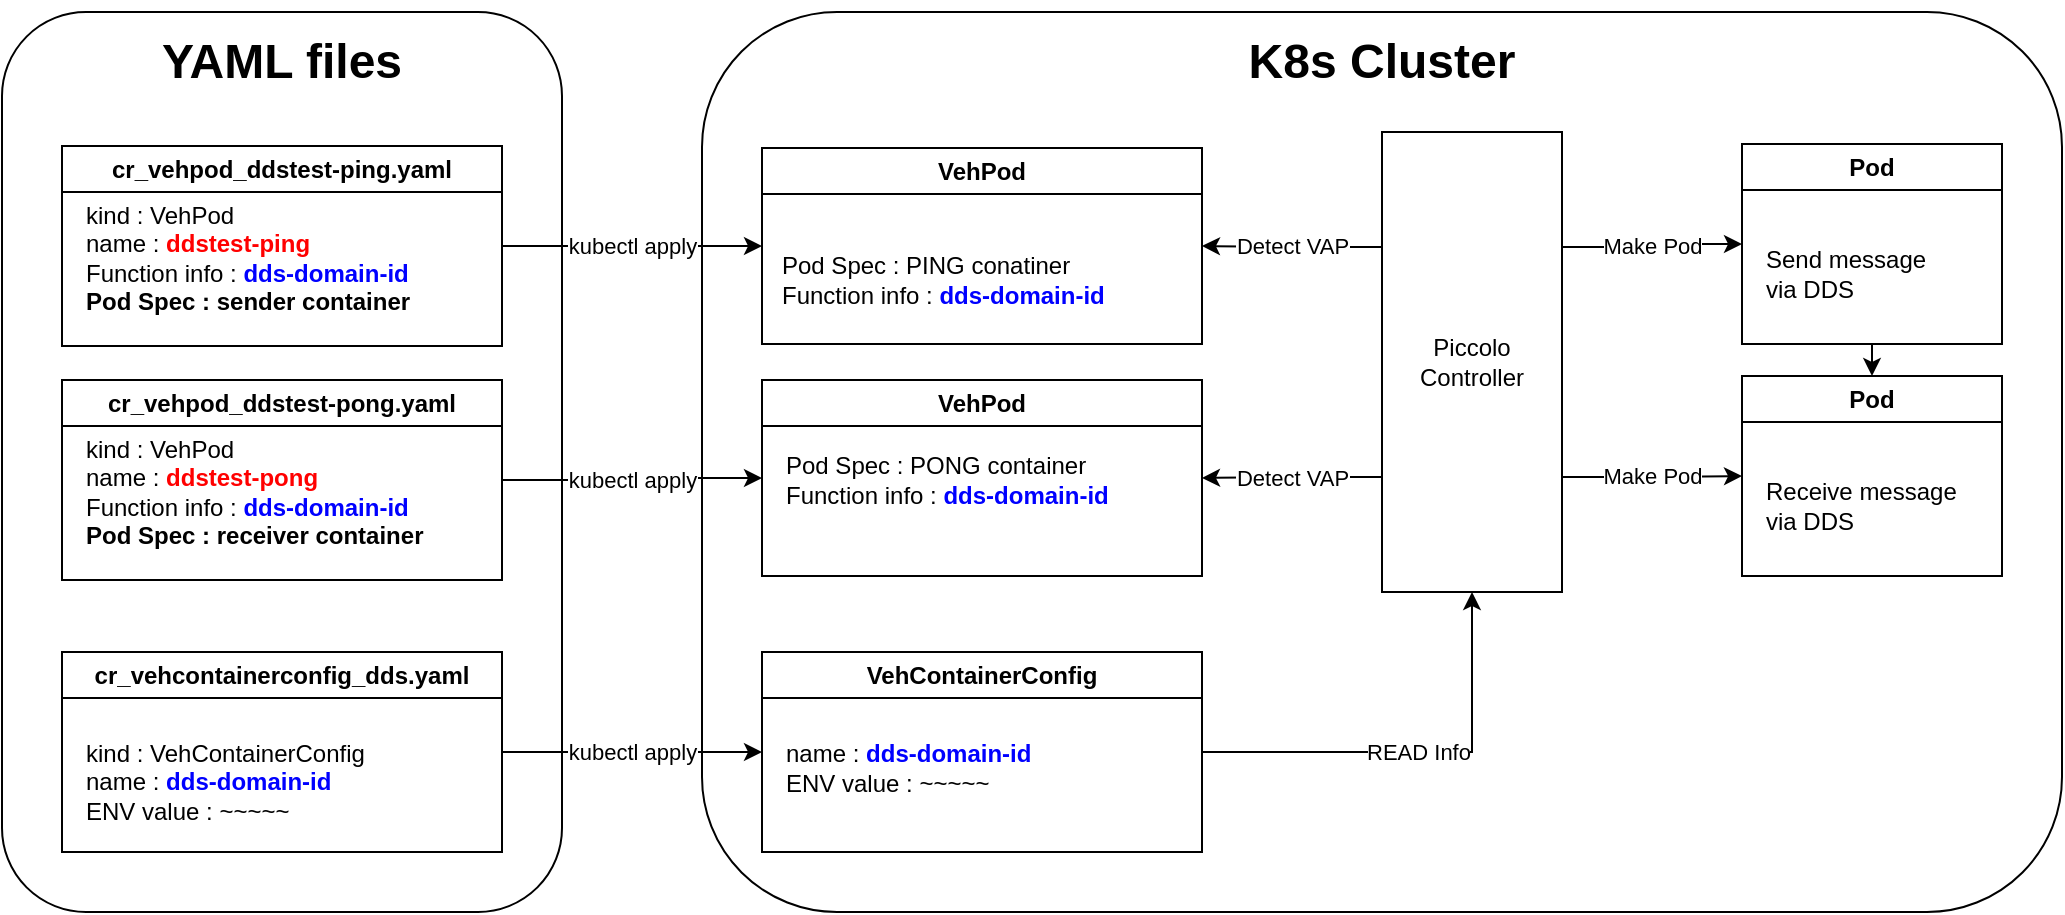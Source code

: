 <mxfile version="21.2.8" type="device">
  <diagram name="페이지-1" id="vYpUhtBlWjCpaYyadkhN">
    <mxGraphModel dx="1418" dy="828" grid="1" gridSize="10" guides="1" tooltips="1" connect="1" arrows="1" fold="1" page="1" pageScale="1" pageWidth="1169" pageHeight="827" math="0" shadow="0">
      <root>
        <mxCell id="0" />
        <mxCell id="1" parent="0" />
        <mxCell id="MHd4tFl28jQDfsMx3L62-2" value="&lt;h1&gt;K8s Cluster&lt;/h1&gt;" style="rounded=1;whiteSpace=wrap;html=1;spacing=0;spacingBottom=400;fillColor=none;" parent="1" vertex="1">
          <mxGeometry x="390" y="40" width="680" height="450" as="geometry" />
        </mxCell>
        <mxCell id="0Lvin2ngda4xUtQWxkm--6" value="Detect VAP" style="edgeStyle=orthogonalEdgeStyle;rounded=0;orthogonalLoop=1;jettySize=auto;html=1;exitX=0;exitY=0.25;exitDx=0;exitDy=0;entryX=1;entryY=0.5;entryDx=0;entryDy=0;" parent="1" source="MHd4tFl28jQDfsMx3L62-14" target="MHd4tFl28jQDfsMx3L62-25" edge="1">
          <mxGeometry relative="1" as="geometry" />
        </mxCell>
        <mxCell id="0Lvin2ngda4xUtQWxkm--7" value="Detect VAP" style="edgeStyle=orthogonalEdgeStyle;rounded=0;orthogonalLoop=1;jettySize=auto;html=1;exitX=0;exitY=0.75;exitDx=0;exitDy=0;entryX=1;entryY=0.5;entryDx=0;entryDy=0;" parent="1" source="MHd4tFl28jQDfsMx3L62-14" target="MHd4tFl28jQDfsMx3L62-17" edge="1">
          <mxGeometry relative="1" as="geometry" />
        </mxCell>
        <mxCell id="0Lvin2ngda4xUtQWxkm--11" value="Make Pod" style="edgeStyle=orthogonalEdgeStyle;rounded=0;orthogonalLoop=1;jettySize=auto;html=1;exitX=1;exitY=0.25;exitDx=0;exitDy=0;entryX=0;entryY=0.5;entryDx=0;entryDy=0;" parent="1" source="MHd4tFl28jQDfsMx3L62-14" target="MHd4tFl28jQDfsMx3L62-37" edge="1">
          <mxGeometry relative="1" as="geometry" />
        </mxCell>
        <mxCell id="0Lvin2ngda4xUtQWxkm--12" value="Make Pod" style="edgeStyle=orthogonalEdgeStyle;rounded=0;orthogonalLoop=1;jettySize=auto;html=1;exitX=1;exitY=0.75;exitDx=0;exitDy=0;entryX=0;entryY=0.5;entryDx=0;entryDy=0;" parent="1" source="MHd4tFl28jQDfsMx3L62-14" target="0Lvin2ngda4xUtQWxkm--9" edge="1">
          <mxGeometry relative="1" as="geometry" />
        </mxCell>
        <mxCell id="MHd4tFl28jQDfsMx3L62-14" value="Piccolo Controller" style="rounded=0;whiteSpace=wrap;html=1;" parent="1" vertex="1">
          <mxGeometry x="730" y="100" width="90" height="230" as="geometry" />
        </mxCell>
        <mxCell id="MHd4tFl28jQDfsMx3L62-17" value="VehPod" style="swimlane;whiteSpace=wrap;html=1;" parent="1" vertex="1">
          <mxGeometry x="420" y="224" width="220" height="98" as="geometry" />
        </mxCell>
        <mxCell id="MHd4tFl28jQDfsMx3L62-18" value="Pod Spec : PONG container&lt;br&gt;Function info :&amp;nbsp;&lt;b style=&quot;border-color: var(--border-color);&quot;&gt;&lt;font style=&quot;border-color: var(--border-color);&quot; color=&quot;#0000ff&quot;&gt;dds-domain-id&lt;/font&gt;&lt;/b&gt;" style="text;html=1;align=left;verticalAlign=middle;resizable=0;points=[];autosize=1;strokeColor=none;fillColor=none;" parent="MHd4tFl28jQDfsMx3L62-17" vertex="1">
          <mxGeometry x="10" y="30" width="180" height="40" as="geometry" />
        </mxCell>
        <mxCell id="0Lvin2ngda4xUtQWxkm--8" value="READ Info" style="edgeStyle=orthogonalEdgeStyle;rounded=0;orthogonalLoop=1;jettySize=auto;html=1;exitX=1;exitY=0.5;exitDx=0;exitDy=0;entryX=0.5;entryY=1;entryDx=0;entryDy=0;" parent="1" source="MHd4tFl28jQDfsMx3L62-19" target="MHd4tFl28jQDfsMx3L62-14" edge="1">
          <mxGeometry relative="1" as="geometry" />
        </mxCell>
        <mxCell id="MHd4tFl28jQDfsMx3L62-19" value="VehContainerConfig" style="swimlane;whiteSpace=wrap;html=1;" parent="1" vertex="1">
          <mxGeometry x="420" y="360" width="220" height="100" as="geometry" />
        </mxCell>
        <mxCell id="MHd4tFl28jQDfsMx3L62-20" value="name : &lt;b&gt;&lt;font color=&quot;#0000ff&quot;&gt;dds-domain-id&lt;/font&gt;&lt;/b&gt;&lt;br&gt;ENV value : ~~~~~" style="text;html=1;align=left;verticalAlign=middle;resizable=0;points=[];autosize=1;strokeColor=none;fillColor=none;" parent="MHd4tFl28jQDfsMx3L62-19" vertex="1">
          <mxGeometry x="10" y="38" width="150" height="40" as="geometry" />
        </mxCell>
        <mxCell id="MHd4tFl28jQDfsMx3L62-28" value="kubectl apply" style="edgeStyle=orthogonalEdgeStyle;rounded=0;orthogonalLoop=1;jettySize=auto;html=1;exitX=1;exitY=0.5;exitDx=0;exitDy=0;entryX=0;entryY=0.5;entryDx=0;entryDy=0;" parent="1" source="0Lvin2ngda4xUtQWxkm--1" target="MHd4tFl28jQDfsMx3L62-25" edge="1">
          <mxGeometry relative="1" as="geometry" />
        </mxCell>
        <mxCell id="MHd4tFl28jQDfsMx3L62-24" value="kubectl apply" style="edgeStyle=orthogonalEdgeStyle;rounded=0;orthogonalLoop=1;jettySize=auto;html=1;exitX=1;exitY=0.5;exitDx=0;exitDy=0;entryX=0;entryY=0.5;entryDx=0;entryDy=0;" parent="1" source="MHd4tFl28jQDfsMx3L62-5" target="MHd4tFl28jQDfsMx3L62-17" edge="1">
          <mxGeometry relative="1" as="geometry" />
        </mxCell>
        <mxCell id="MHd4tFl28jQDfsMx3L62-5" value="cr_vehpod_ddstest-pong.yaml" style="swimlane;whiteSpace=wrap;html=1;" parent="1" vertex="1">
          <mxGeometry x="70" y="224" width="220" height="100" as="geometry" />
        </mxCell>
        <mxCell id="MHd4tFl28jQDfsMx3L62-6" value="kind : VehPod&lt;br&gt;name : &lt;b&gt;&lt;font color=&quot;#ff0000&quot;&gt;ddstest-pong&lt;/font&gt;&lt;/b&gt;&lt;br&gt;Function info : &lt;b style=&quot;&quot;&gt;&lt;font color=&quot;#0000ff&quot;&gt;dds-domain-id&lt;/font&gt;&lt;br&gt;Pod Spec : receiver container&lt;br&gt;&lt;/b&gt;" style="text;html=1;align=left;verticalAlign=middle;resizable=0;points=[];autosize=1;strokeColor=none;fillColor=none;" parent="MHd4tFl28jQDfsMx3L62-5" vertex="1">
          <mxGeometry x="10" y="21" width="190" height="70" as="geometry" />
        </mxCell>
        <mxCell id="MHd4tFl28jQDfsMx3L62-23" value="kubectl apply" style="edgeStyle=orthogonalEdgeStyle;rounded=0;orthogonalLoop=1;jettySize=auto;html=1;exitX=1;exitY=0.5;exitDx=0;exitDy=0;entryX=0;entryY=0.5;entryDx=0;entryDy=0;" parent="1" source="MHd4tFl28jQDfsMx3L62-7" target="MHd4tFl28jQDfsMx3L62-19" edge="1">
          <mxGeometry relative="1" as="geometry" />
        </mxCell>
        <mxCell id="MHd4tFl28jQDfsMx3L62-7" value="cr_vehcontainerconfig_dds.yaml" style="swimlane;whiteSpace=wrap;html=1;" parent="1" vertex="1">
          <mxGeometry x="70" y="360" width="220" height="100" as="geometry" />
        </mxCell>
        <mxCell id="MHd4tFl28jQDfsMx3L62-8" value="kind : VehContainerConfig&lt;br&gt;name : &lt;b&gt;&lt;font color=&quot;#0000ff&quot;&gt;dds-domain-id&lt;/font&gt;&lt;/b&gt;&lt;br&gt;ENV value : ~~~~~" style="text;html=1;align=left;verticalAlign=middle;resizable=0;points=[];autosize=1;strokeColor=none;fillColor=none;" parent="MHd4tFl28jQDfsMx3L62-7" vertex="1">
          <mxGeometry x="10" y="35" width="160" height="60" as="geometry" />
        </mxCell>
        <mxCell id="MHd4tFl28jQDfsMx3L62-12" value="&lt;h1&gt;YAML files&lt;/h1&gt;" style="rounded=1;whiteSpace=wrap;html=1;fillColor=none;spacingBottom=400;" parent="1" vertex="1">
          <mxGeometry x="40" y="40" width="280" height="450" as="geometry" />
        </mxCell>
        <mxCell id="MHd4tFl28jQDfsMx3L62-25" value="VehPod" style="swimlane;whiteSpace=wrap;html=1;" parent="1" vertex="1">
          <mxGeometry x="420" y="108" width="220" height="98" as="geometry">
            <mxRectangle x="200" y="120" width="170" height="30" as="alternateBounds" />
          </mxGeometry>
        </mxCell>
        <mxCell id="MHd4tFl28jQDfsMx3L62-26" value="Pod Spec : PING conatiner&lt;br&gt;Function info : &lt;b&gt;&lt;font color=&quot;#0000ff&quot;&gt;dds-domain-id&lt;/font&gt;&lt;/b&gt;" style="text;html=1;align=left;verticalAlign=middle;resizable=0;points=[];autosize=1;strokeColor=none;fillColor=none;" parent="MHd4tFl28jQDfsMx3L62-25" vertex="1">
          <mxGeometry x="8" y="46" width="180" height="40" as="geometry" />
        </mxCell>
        <mxCell id="0Lvin2ngda4xUtQWxkm--13" style="edgeStyle=orthogonalEdgeStyle;rounded=0;orthogonalLoop=1;jettySize=auto;html=1;exitX=0.5;exitY=1;exitDx=0;exitDy=0;entryX=0.5;entryY=0;entryDx=0;entryDy=0;" parent="1" source="MHd4tFl28jQDfsMx3L62-37" target="0Lvin2ngda4xUtQWxkm--9" edge="1">
          <mxGeometry relative="1" as="geometry" />
        </mxCell>
        <mxCell id="MHd4tFl28jQDfsMx3L62-37" value="Pod" style="swimlane;whiteSpace=wrap;html=1;" parent="1" vertex="1">
          <mxGeometry x="910" y="106" width="130" height="100" as="geometry" />
        </mxCell>
        <mxCell id="MHd4tFl28jQDfsMx3L62-38" value="Send message&lt;br&gt;via DDS" style="text;html=1;align=left;verticalAlign=middle;resizable=0;points=[];autosize=1;strokeColor=none;fillColor=none;" parent="MHd4tFl28jQDfsMx3L62-37" vertex="1">
          <mxGeometry x="10" y="45" width="100" height="40" as="geometry" />
        </mxCell>
        <mxCell id="0Lvin2ngda4xUtQWxkm--1" value="cr_vehpod_ddstest-ping.yaml" style="swimlane;whiteSpace=wrap;html=1;" parent="1" vertex="1">
          <mxGeometry x="70" y="107" width="220" height="100" as="geometry" />
        </mxCell>
        <mxCell id="0Lvin2ngda4xUtQWxkm--2" value="kind : VehPod&lt;br&gt;name : &lt;b&gt;&lt;font color=&quot;#ff0000&quot;&gt;ddstest-ping&lt;/font&gt;&lt;/b&gt;&lt;br&gt;Function info : &lt;b style=&quot;&quot;&gt;&lt;font color=&quot;#0000ff&quot;&gt;dds-domain-id&lt;/font&gt;&lt;br&gt;Pod Spec : sender container&lt;br&gt;&lt;/b&gt;" style="text;html=1;align=left;verticalAlign=middle;resizable=0;points=[];autosize=1;strokeColor=none;fillColor=none;" parent="0Lvin2ngda4xUtQWxkm--1" vertex="1">
          <mxGeometry x="10" y="21" width="190" height="70" as="geometry" />
        </mxCell>
        <mxCell id="0Lvin2ngda4xUtQWxkm--9" value="Pod" style="swimlane;whiteSpace=wrap;html=1;" parent="1" vertex="1">
          <mxGeometry x="910" y="222" width="130" height="100" as="geometry" />
        </mxCell>
        <mxCell id="0Lvin2ngda4xUtQWxkm--10" value="Receive message&lt;br&gt;via DDS" style="text;html=1;align=left;verticalAlign=middle;resizable=0;points=[];autosize=1;strokeColor=none;fillColor=none;" parent="0Lvin2ngda4xUtQWxkm--9" vertex="1">
          <mxGeometry x="10" y="45" width="120" height="40" as="geometry" />
        </mxCell>
      </root>
    </mxGraphModel>
  </diagram>
</mxfile>
